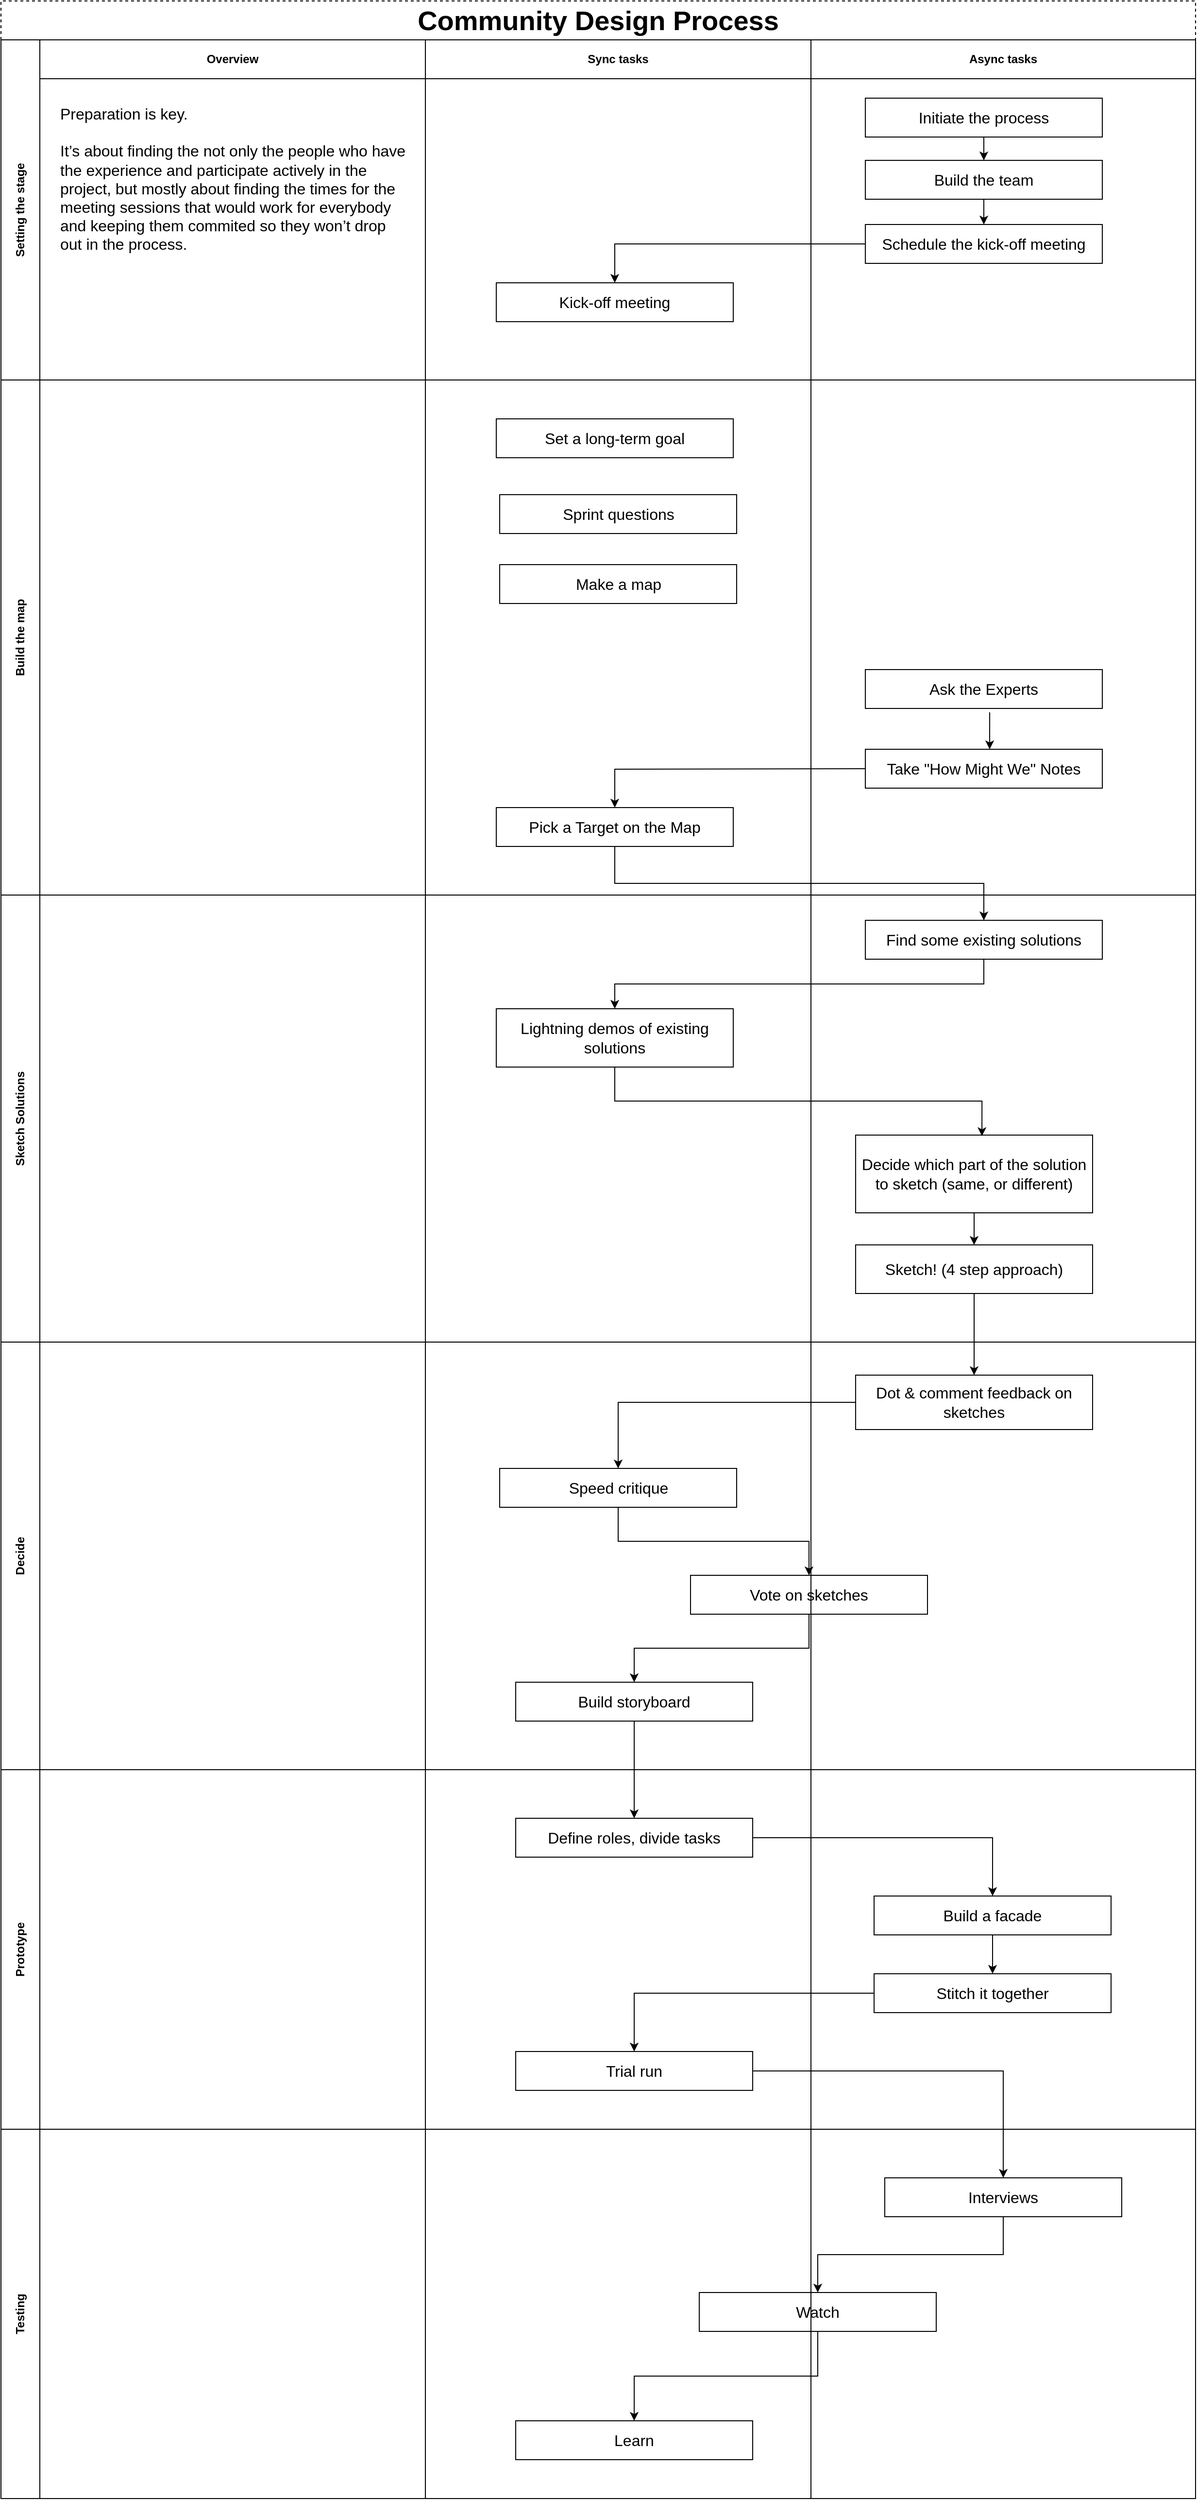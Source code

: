 <mxfile version="13.7.6" type="github">
  <diagram id="Dsz-gqt5UsPoLiR_0gt5" name="Page-1">
    <mxGraphModel dx="1240" dy="1760" grid="1" gridSize="10" guides="1" tooltips="1" connect="1" arrows="1" fold="1" page="1" pageScale="1" pageWidth="827" pageHeight="1169" math="0" shadow="0">
      <root>
        <mxCell id="0" />
        <mxCell id="1" parent="0" />
        <mxCell id="5pwWrits99L5pKd2EafA-10" value="Community Design Process" style="shape=table;childLayout=tableLayout;rowLines=0;columnLines=0;startSize=40;html=1;whiteSpace=wrap;collapsible=0;recursiveResize=0;expand=0;pointerEvents=0;fontStyle=1;align=center;dashed=1;fillColor=none;fontFamily=Helvetica;fontSize=28;" parent="1" vertex="1">
          <mxGeometry x="11" y="-160" width="1230" height="2570.0" as="geometry" />
        </mxCell>
        <mxCell id="5pwWrits99L5pKd2EafA-11" value="&lt;div&gt;Setting the stage&lt;/div&gt;" style="swimlane;horizontal=0;points=[[0,0.5],[1,0.5]];portConstraint=eastwest;startSize=40;html=1;whiteSpace=wrap;collapsible=0;recursiveResize=0;expand=0;pointerEvents=0;fontStyle=1" parent="5pwWrits99L5pKd2EafA-10" vertex="1">
          <mxGeometry y="40" width="1230" height="350" as="geometry" />
        </mxCell>
        <mxCell id="5pwWrits99L5pKd2EafA-14" value="Overview" style="swimlane;connectable=0;startSize=40;html=1;whiteSpace=wrap;collapsible=0;recursiveResize=0;expand=0;pointerEvents=0;" parent="5pwWrits99L5pKd2EafA-11" vertex="1">
          <mxGeometry x="40" width="397" height="350" as="geometry" />
        </mxCell>
        <mxCell id="5pwWrits99L5pKd2EafA-43" value="&lt;div&gt;Preparation is key.&lt;/div&gt;&lt;div&gt;&lt;br&gt;&lt;/div&gt;&lt;div&gt;It’s about finding the not only the people who have the experience and participate actively in the project, but mostly about finding the times for the meeting sessions that would work for everybody and keeping them commited so they won’t drop out in the process.&lt;/div&gt;" style="text;html=1;strokeColor=none;fillColor=none;align=left;verticalAlign=top;whiteSpace=wrap;rounded=0;fontFamily=Helvetica;fontSize=16;horizontal=1;" parent="5pwWrits99L5pKd2EafA-14" vertex="1">
          <mxGeometry x="18.5" y="60" width="360" height="180" as="geometry" />
        </mxCell>
        <mxCell id="5pwWrits99L5pKd2EafA-12" value="Sync tasks" style="swimlane;connectable=0;startSize=40;html=1;whiteSpace=wrap;collapsible=0;recursiveResize=0;expand=0;pointerEvents=0;" parent="5pwWrits99L5pKd2EafA-11" vertex="1">
          <mxGeometry x="437" width="397" height="350" as="geometry" />
        </mxCell>
        <mxCell id="5pwWrits99L5pKd2EafA-41" value="Kick-off meeting" style="rounded=0;whiteSpace=wrap;html=1;fillColor=none;fontFamily=Helvetica;fontSize=16;" parent="5pwWrits99L5pKd2EafA-12" vertex="1">
          <mxGeometry x="73" y="250" width="244" height="40" as="geometry" />
        </mxCell>
        <mxCell id="5pwWrits99L5pKd2EafA-13" value="Async tasks" style="swimlane;connectable=0;startSize=40;html=1;whiteSpace=wrap;collapsible=0;recursiveResize=0;expand=0;pointerEvents=0;" parent="5pwWrits99L5pKd2EafA-11" vertex="1">
          <mxGeometry x="834" width="396" height="350" as="geometry" />
        </mxCell>
        <mxCell id="5pwWrits99L5pKd2EafA-35" value="Initiate the process" style="rounded=0;whiteSpace=wrap;html=1;fillColor=none;fontFamily=Helvetica;fontSize=16;" parent="5pwWrits99L5pKd2EafA-13" vertex="1">
          <mxGeometry x="56" y="60" width="244" height="40" as="geometry" />
        </mxCell>
        <mxCell id="5pwWrits99L5pKd2EafA-36" value="Build the team" style="rounded=0;whiteSpace=wrap;html=1;fillColor=none;fontFamily=Helvetica;fontSize=16;" parent="5pwWrits99L5pKd2EafA-13" vertex="1">
          <mxGeometry x="56" y="124" width="244" height="40" as="geometry" />
        </mxCell>
        <mxCell id="5pwWrits99L5pKd2EafA-37" value="Schedule the kick-off meeting" style="rounded=0;whiteSpace=wrap;html=1;fillColor=none;fontFamily=Helvetica;fontSize=16;" parent="5pwWrits99L5pKd2EafA-13" vertex="1">
          <mxGeometry x="56" y="190" width="244" height="40" as="geometry" />
        </mxCell>
        <mxCell id="5pwWrits99L5pKd2EafA-38" value="" style="endArrow=classic;html=1;fontFamily=Helvetica;fontSize=16;exitX=0.5;exitY=1;exitDx=0;exitDy=0;entryX=0.5;entryY=0;entryDx=0;entryDy=0;" parent="5pwWrits99L5pKd2EafA-13" source="5pwWrits99L5pKd2EafA-35" target="5pwWrits99L5pKd2EafA-36" edge="1">
          <mxGeometry width="50" height="50" relative="1" as="geometry">
            <mxPoint x="-214" y="340" as="sourcePoint" />
            <mxPoint x="-164" y="290" as="targetPoint" />
          </mxGeometry>
        </mxCell>
        <mxCell id="5pwWrits99L5pKd2EafA-39" value="" style="endArrow=classic;html=1;fontFamily=Helvetica;fontSize=16;exitX=0.5;exitY=1;exitDx=0;exitDy=0;entryX=0.5;entryY=0;entryDx=0;entryDy=0;" parent="5pwWrits99L5pKd2EafA-13" source="5pwWrits99L5pKd2EafA-36" target="5pwWrits99L5pKd2EafA-37" edge="1">
          <mxGeometry width="50" height="50" relative="1" as="geometry">
            <mxPoint x="-214" y="340" as="sourcePoint" />
            <mxPoint x="-164" y="290" as="targetPoint" />
          </mxGeometry>
        </mxCell>
        <mxCell id="5pwWrits99L5pKd2EafA-42" style="edgeStyle=orthogonalEdgeStyle;rounded=0;orthogonalLoop=1;jettySize=auto;html=1;fontFamily=Helvetica;fontSize=16;" parent="5pwWrits99L5pKd2EafA-11" source="5pwWrits99L5pKd2EafA-37" target="5pwWrits99L5pKd2EafA-41" edge="1">
          <mxGeometry relative="1" as="geometry" />
        </mxCell>
        <mxCell id="5pwWrits99L5pKd2EafA-15" value="&lt;div&gt;Build the map&lt;/div&gt;" style="swimlane;horizontal=0;points=[[0,0.5],[1,0.5]];portConstraint=eastwest;startSize=40;html=1;whiteSpace=wrap;collapsible=0;recursiveResize=0;expand=0;pointerEvents=0;" parent="5pwWrits99L5pKd2EafA-10" vertex="1">
          <mxGeometry y="390" width="1230" height="530" as="geometry" />
        </mxCell>
        <mxCell id="5pwWrits99L5pKd2EafA-16" value="" style="swimlane;connectable=0;startSize=0;html=1;whiteSpace=wrap;collapsible=0;recursiveResize=0;expand=0;pointerEvents=0;" parent="5pwWrits99L5pKd2EafA-15" vertex="1">
          <mxGeometry x="40" width="397" height="530" as="geometry" />
        </mxCell>
        <mxCell id="5pwWrits99L5pKd2EafA-17" value="" style="swimlane;connectable=0;startSize=0;html=1;whiteSpace=wrap;collapsible=0;recursiveResize=0;expand=0;pointerEvents=0;" parent="5pwWrits99L5pKd2EafA-15" vertex="1">
          <mxGeometry x="437" width="397" height="530" as="geometry" />
        </mxCell>
        <mxCell id="S00J_4SfSphCWk_1wMWL-1" value="Set a long-term goal" style="rounded=0;whiteSpace=wrap;html=1;fillColor=none;fontFamily=Helvetica;fontSize=16;" parent="5pwWrits99L5pKd2EafA-17" vertex="1">
          <mxGeometry x="73" y="40" width="244" height="40" as="geometry" />
        </mxCell>
        <mxCell id="S00J_4SfSphCWk_1wMWL-10" value="&lt;div&gt;Sprint questions&lt;/div&gt;" style="rounded=0;whiteSpace=wrap;html=1;fillColor=none;fontFamily=Helvetica;fontSize=16;" parent="5pwWrits99L5pKd2EafA-17" vertex="1">
          <mxGeometry x="76.5" y="118" width="244" height="40" as="geometry" />
        </mxCell>
        <mxCell id="S00J_4SfSphCWk_1wMWL-12" value="Make a map" style="rounded=0;whiteSpace=wrap;html=1;fillColor=none;fontFamily=Helvetica;fontSize=16;" parent="5pwWrits99L5pKd2EafA-17" vertex="1">
          <mxGeometry x="76.5" y="190" width="244" height="40" as="geometry" />
        </mxCell>
        <mxCell id="S00J_4SfSphCWk_1wMWL-8" value="&lt;div&gt;Pick a Target on the Map&lt;/div&gt;" style="rounded=0;whiteSpace=wrap;html=1;fillColor=none;fontFamily=Helvetica;fontSize=16;" parent="5pwWrits99L5pKd2EafA-17" vertex="1">
          <mxGeometry x="73" y="440" width="244" height="40" as="geometry" />
        </mxCell>
        <mxCell id="S00J_4SfSphCWk_1wMWL-9" style="edgeStyle=orthogonalEdgeStyle;rounded=0;orthogonalLoop=1;jettySize=auto;html=1;fontFamily=Helvetica;fontSize=16;" parent="5pwWrits99L5pKd2EafA-17" target="S00J_4SfSphCWk_1wMWL-8" edge="1">
          <mxGeometry relative="1" as="geometry">
            <mxPoint x="453" y="400" as="sourcePoint" />
          </mxGeometry>
        </mxCell>
        <mxCell id="5pwWrits99L5pKd2EafA-18" value="" style="swimlane;connectable=0;startSize=0;html=1;whiteSpace=wrap;collapsible=0;recursiveResize=0;expand=0;pointerEvents=0;" parent="5pwWrits99L5pKd2EafA-15" vertex="1">
          <mxGeometry x="834" width="396" height="530" as="geometry" />
        </mxCell>
        <mxCell id="S00J_4SfSphCWk_1wMWL-2" value="Ask the Experts" style="rounded=0;whiteSpace=wrap;html=1;fillColor=none;fontFamily=Helvetica;fontSize=16;" parent="5pwWrits99L5pKd2EafA-18" vertex="1">
          <mxGeometry x="56" y="298" width="244" height="40" as="geometry" />
        </mxCell>
        <mxCell id="S00J_4SfSphCWk_1wMWL-7" value="" style="endArrow=classic;html=1;exitX=0.537;exitY=1.1;exitDx=0;exitDy=0;exitPerimeter=0;" parent="5pwWrits99L5pKd2EafA-18" edge="1">
          <mxGeometry width="50" height="50" relative="1" as="geometry">
            <mxPoint x="184.028" y="342" as="sourcePoint" />
            <mxPoint x="184" y="380" as="targetPoint" />
          </mxGeometry>
        </mxCell>
        <mxCell id="S00J_4SfSphCWk_1wMWL-3" value="Take &quot;How Might We&quot; Notes" style="rounded=0;whiteSpace=wrap;html=1;fillColor=none;fontFamily=Helvetica;fontSize=16;" parent="5pwWrits99L5pKd2EafA-18" vertex="1">
          <mxGeometry x="56" y="380" width="244" height="40" as="geometry" />
        </mxCell>
        <mxCell id="5pwWrits99L5pKd2EafA-23" value="&lt;div&gt;Sketch Solutions&lt;/div&gt;" style="swimlane;horizontal=0;points=[[0,0.5],[1,0.5]];portConstraint=eastwest;startSize=40;html=1;whiteSpace=wrap;collapsible=0;recursiveResize=0;expand=0;pointerEvents=0;" parent="5pwWrits99L5pKd2EafA-10" vertex="1">
          <mxGeometry y="920" width="1230" height="460" as="geometry" />
        </mxCell>
        <mxCell id="5pwWrits99L5pKd2EafA-24" value="" style="swimlane;connectable=0;startSize=0;html=1;whiteSpace=wrap;collapsible=0;recursiveResize=0;expand=0;pointerEvents=0;" parent="5pwWrits99L5pKd2EafA-23" vertex="1">
          <mxGeometry x="40" width="397" height="460" as="geometry" />
        </mxCell>
        <mxCell id="5pwWrits99L5pKd2EafA-25" value="" style="swimlane;connectable=0;startSize=0;html=1;whiteSpace=wrap;collapsible=0;recursiveResize=0;expand=0;pointerEvents=0;" parent="5pwWrits99L5pKd2EafA-23" vertex="1">
          <mxGeometry x="437" width="397" height="460" as="geometry" />
        </mxCell>
        <mxCell id="uH_fdu7wHnfuqTEzQYl--19" value="&lt;div&gt;Lightning demos of existing solutions&lt;/div&gt;" style="rounded=0;whiteSpace=wrap;html=1;fillColor=none;fontFamily=Helvetica;fontSize=16;" parent="5pwWrits99L5pKd2EafA-25" vertex="1">
          <mxGeometry x="73" y="117" width="244" height="60" as="geometry" />
        </mxCell>
        <mxCell id="5pwWrits99L5pKd2EafA-26" value="" style="swimlane;connectable=0;startSize=0;html=1;whiteSpace=wrap;collapsible=0;recursiveResize=0;expand=0;pointerEvents=0;" parent="5pwWrits99L5pKd2EafA-23" vertex="1">
          <mxGeometry x="834" width="396" height="460" as="geometry" />
        </mxCell>
        <mxCell id="uH_fdu7wHnfuqTEzQYl--17" value="&lt;div&gt;Find some existing solutions&lt;/div&gt;" style="rounded=0;whiteSpace=wrap;html=1;fillColor=none;fontFamily=Helvetica;fontSize=16;" parent="5pwWrits99L5pKd2EafA-26" vertex="1">
          <mxGeometry x="56" y="26" width="244" height="40" as="geometry" />
        </mxCell>
        <mxCell id="uH_fdu7wHnfuqTEzQYl--25" style="edgeStyle=orthogonalEdgeStyle;rounded=0;orthogonalLoop=1;jettySize=auto;html=1;entryX=0.5;entryY=0;entryDx=0;entryDy=0;" parent="5pwWrits99L5pKd2EafA-26" source="uH_fdu7wHnfuqTEzQYl--22" target="uH_fdu7wHnfuqTEzQYl--24" edge="1">
          <mxGeometry relative="1" as="geometry" />
        </mxCell>
        <mxCell id="uH_fdu7wHnfuqTEzQYl--22" value="&lt;div&gt;Decide which part of the solution to sketch (same, or different)&lt;br&gt;&lt;/div&gt;" style="rounded=0;whiteSpace=wrap;html=1;fillColor=none;fontFamily=Helvetica;fontSize=16;" parent="5pwWrits99L5pKd2EafA-26" vertex="1">
          <mxGeometry x="46" y="247" width="244" height="80" as="geometry" />
        </mxCell>
        <mxCell id="uH_fdu7wHnfuqTEzQYl--24" value="&lt;div&gt;Sketch! (4 step approach)&lt;br&gt;&lt;/div&gt;" style="rounded=0;whiteSpace=wrap;html=1;fillColor=none;fontFamily=Helvetica;fontSize=16;" parent="5pwWrits99L5pKd2EafA-26" vertex="1">
          <mxGeometry x="46" y="360" width="244" height="50" as="geometry" />
        </mxCell>
        <mxCell id="uH_fdu7wHnfuqTEzQYl--20" style="edgeStyle=orthogonalEdgeStyle;rounded=0;orthogonalLoop=1;jettySize=auto;html=1;exitX=0.5;exitY=1;exitDx=0;exitDy=0;" parent="5pwWrits99L5pKd2EafA-23" source="uH_fdu7wHnfuqTEzQYl--17" target="uH_fdu7wHnfuqTEzQYl--19" edge="1">
          <mxGeometry relative="1" as="geometry" />
        </mxCell>
        <mxCell id="uH_fdu7wHnfuqTEzQYl--23" style="edgeStyle=orthogonalEdgeStyle;rounded=0;orthogonalLoop=1;jettySize=auto;html=1;exitX=0.5;exitY=1;exitDx=0;exitDy=0;entryX=0.533;entryY=0.013;entryDx=0;entryDy=0;entryPerimeter=0;" parent="5pwWrits99L5pKd2EafA-23" source="uH_fdu7wHnfuqTEzQYl--19" target="uH_fdu7wHnfuqTEzQYl--22" edge="1">
          <mxGeometry relative="1" as="geometry" />
        </mxCell>
        <mxCell id="uH_fdu7wHnfuqTEzQYl--1" value="&lt;div&gt;Decide&lt;/div&gt;" style="swimlane;horizontal=0;points=[[0,0.5],[1,0.5]];portConstraint=eastwest;startSize=40;html=1;whiteSpace=wrap;collapsible=0;recursiveResize=0;expand=0;pointerEvents=0;" parent="5pwWrits99L5pKd2EafA-10" vertex="1">
          <mxGeometry y="1380" width="1230" height="440" as="geometry" />
        </mxCell>
        <mxCell id="uH_fdu7wHnfuqTEzQYl--2" value="" style="swimlane;connectable=0;startSize=0;html=1;whiteSpace=wrap;collapsible=0;recursiveResize=0;expand=0;pointerEvents=0;" parent="uH_fdu7wHnfuqTEzQYl--1" vertex="1">
          <mxGeometry x="40" width="397" height="440" as="geometry" />
        </mxCell>
        <mxCell id="uH_fdu7wHnfuqTEzQYl--3" value="" style="swimlane;connectable=0;startSize=0;html=1;whiteSpace=wrap;collapsible=0;recursiveResize=0;expand=0;pointerEvents=0;" parent="uH_fdu7wHnfuqTEzQYl--1" vertex="1">
          <mxGeometry x="437" width="397" height="440" as="geometry" />
        </mxCell>
        <mxCell id="uH_fdu7wHnfuqTEzQYl--69" value="Speed critique" style="rounded=0;whiteSpace=wrap;html=1;fillColor=none;fontFamily=Helvetica;fontSize=16;" parent="uH_fdu7wHnfuqTEzQYl--3" vertex="1">
          <mxGeometry x="76.5" y="130" width="244" height="40" as="geometry" />
        </mxCell>
        <mxCell id="uH_fdu7wHnfuqTEzQYl--74" value="Vote on sketches" style="rounded=0;whiteSpace=wrap;html=1;fillColor=none;fontFamily=Helvetica;fontSize=16;" parent="uH_fdu7wHnfuqTEzQYl--3" vertex="1">
          <mxGeometry x="273" y="240" width="244" height="40" as="geometry" />
        </mxCell>
        <mxCell id="uH_fdu7wHnfuqTEzQYl--76" value="Build storyboard" style="rounded=0;whiteSpace=wrap;html=1;fillColor=none;fontFamily=Helvetica;fontSize=16;" parent="uH_fdu7wHnfuqTEzQYl--3" vertex="1">
          <mxGeometry x="93" y="350" width="244" height="40" as="geometry" />
        </mxCell>
        <mxCell id="uH_fdu7wHnfuqTEzQYl--75" style="edgeStyle=orthogonalEdgeStyle;rounded=0;orthogonalLoop=1;jettySize=auto;html=1;entryX=0.5;entryY=0;entryDx=0;entryDy=0;" parent="uH_fdu7wHnfuqTEzQYl--3" source="uH_fdu7wHnfuqTEzQYl--69" target="uH_fdu7wHnfuqTEzQYl--74" edge="1">
          <mxGeometry relative="1" as="geometry" />
        </mxCell>
        <mxCell id="uH_fdu7wHnfuqTEzQYl--77" style="edgeStyle=orthogonalEdgeStyle;rounded=0;orthogonalLoop=1;jettySize=auto;html=1;" parent="uH_fdu7wHnfuqTEzQYl--3" source="uH_fdu7wHnfuqTEzQYl--74" target="uH_fdu7wHnfuqTEzQYl--76" edge="1">
          <mxGeometry relative="1" as="geometry" />
        </mxCell>
        <mxCell id="uH_fdu7wHnfuqTEzQYl--4" value="" style="swimlane;connectable=0;startSize=0;html=1;whiteSpace=wrap;collapsible=0;recursiveResize=0;expand=0;pointerEvents=0;" parent="uH_fdu7wHnfuqTEzQYl--1" vertex="1">
          <mxGeometry x="834" width="396" height="440" as="geometry" />
        </mxCell>
        <mxCell id="uH_fdu7wHnfuqTEzQYl--26" value="Dot &amp;amp; comment feedback on sketches" style="rounded=0;whiteSpace=wrap;html=1;fillColor=none;fontFamily=Helvetica;fontSize=16;" parent="uH_fdu7wHnfuqTEzQYl--4" vertex="1">
          <mxGeometry x="46" y="34" width="244" height="56" as="geometry" />
        </mxCell>
        <mxCell id="uH_fdu7wHnfuqTEzQYl--72" style="edgeStyle=orthogonalEdgeStyle;rounded=0;orthogonalLoop=1;jettySize=auto;html=1;entryX=0.5;entryY=0;entryDx=0;entryDy=0;" parent="uH_fdu7wHnfuqTEzQYl--1" source="uH_fdu7wHnfuqTEzQYl--26" target="uH_fdu7wHnfuqTEzQYl--69" edge="1">
          <mxGeometry relative="1" as="geometry" />
        </mxCell>
        <mxCell id="SDPMVja4vJ9sk6AtpjEV-4" value="&lt;div&gt;Prototype&lt;/div&gt;" style="swimlane;horizontal=0;points=[[0,0.5],[1,0.5]];portConstraint=eastwest;startSize=40;html=1;whiteSpace=wrap;collapsible=0;recursiveResize=0;expand=0;pointerEvents=0;" vertex="1" parent="5pwWrits99L5pKd2EafA-10">
          <mxGeometry y="1820" width="1230" height="370" as="geometry" />
        </mxCell>
        <mxCell id="SDPMVja4vJ9sk6AtpjEV-5" style="swimlane;connectable=0;startSize=0;html=1;whiteSpace=wrap;collapsible=0;recursiveResize=0;expand=0;pointerEvents=0;" vertex="1" parent="SDPMVja4vJ9sk6AtpjEV-4">
          <mxGeometry x="40" width="397" height="370" as="geometry" />
        </mxCell>
        <mxCell id="SDPMVja4vJ9sk6AtpjEV-6" style="swimlane;connectable=0;startSize=0;html=1;whiteSpace=wrap;collapsible=0;recursiveResize=0;expand=0;pointerEvents=0;" vertex="1" parent="SDPMVja4vJ9sk6AtpjEV-4">
          <mxGeometry x="437" width="397" height="370" as="geometry" />
        </mxCell>
        <mxCell id="SDPMVja4vJ9sk6AtpjEV-8" value="Define roles, divide tasks" style="rounded=0;whiteSpace=wrap;html=1;fillColor=none;fontFamily=Helvetica;fontSize=16;" vertex="1" parent="SDPMVja4vJ9sk6AtpjEV-6">
          <mxGeometry x="93" y="50" width="244" height="40" as="geometry" />
        </mxCell>
        <mxCell id="SDPMVja4vJ9sk6AtpjEV-23" value="&lt;div&gt;Trial run&lt;/div&gt;" style="rounded=0;whiteSpace=wrap;html=1;fillColor=none;fontFamily=Helvetica;fontSize=16;" vertex="1" parent="SDPMVja4vJ9sk6AtpjEV-6">
          <mxGeometry x="93" y="290" width="244" height="40" as="geometry" />
        </mxCell>
        <mxCell id="SDPMVja4vJ9sk6AtpjEV-7" style="swimlane;connectable=0;startSize=0;html=1;whiteSpace=wrap;collapsible=0;recursiveResize=0;expand=0;pointerEvents=0;" vertex="1" parent="SDPMVja4vJ9sk6AtpjEV-4">
          <mxGeometry x="834" width="396" height="370" as="geometry" />
        </mxCell>
        <mxCell id="SDPMVja4vJ9sk6AtpjEV-20" value="" style="endArrow=classic;html=1;entryX=0.5;entryY=0;entryDx=0;entryDy=0;exitX=0.5;exitY=1;exitDx=0;exitDy=0;" edge="1" parent="SDPMVja4vJ9sk6AtpjEV-7" source="SDPMVja4vJ9sk6AtpjEV-27" target="SDPMVja4vJ9sk6AtpjEV-10">
          <mxGeometry width="50" height="50" relative="1" as="geometry">
            <mxPoint x="168" y="178" as="sourcePoint" />
            <mxPoint x="315" y="230" as="targetPoint" />
          </mxGeometry>
        </mxCell>
        <mxCell id="SDPMVja4vJ9sk6AtpjEV-27" value="&lt;div&gt;Build a facade&lt;br&gt;&lt;/div&gt;" style="rounded=0;whiteSpace=wrap;html=1;fillColor=none;fontFamily=Helvetica;fontSize=16;" vertex="1" parent="SDPMVja4vJ9sk6AtpjEV-7">
          <mxGeometry x="65" y="130" width="244" height="40" as="geometry" />
        </mxCell>
        <mxCell id="SDPMVja4vJ9sk6AtpjEV-10" value="&lt;div&gt;Stitch it together&lt;/div&gt;" style="rounded=0;whiteSpace=wrap;html=1;fillColor=none;fontFamily=Helvetica;fontSize=16;" vertex="1" parent="SDPMVja4vJ9sk6AtpjEV-7">
          <mxGeometry x="65" y="210" width="244" height="40" as="geometry" />
        </mxCell>
        <mxCell id="SDPMVja4vJ9sk6AtpjEV-24" value="" style="edgeStyle=orthogonalEdgeStyle;rounded=0;orthogonalLoop=1;jettySize=auto;html=1;" edge="1" parent="SDPMVja4vJ9sk6AtpjEV-4" source="SDPMVja4vJ9sk6AtpjEV-10" target="SDPMVja4vJ9sk6AtpjEV-23">
          <mxGeometry relative="1" as="geometry" />
        </mxCell>
        <mxCell id="SDPMVja4vJ9sk6AtpjEV-28" value="" style="edgeStyle=orthogonalEdgeStyle;rounded=0;orthogonalLoop=1;jettySize=auto;html=1;" edge="1" parent="SDPMVja4vJ9sk6AtpjEV-4" source="SDPMVja4vJ9sk6AtpjEV-8" target="SDPMVja4vJ9sk6AtpjEV-27">
          <mxGeometry relative="1" as="geometry" />
        </mxCell>
        <mxCell id="SDPMVja4vJ9sk6AtpjEV-12" value="&lt;div&gt;Testing&lt;/div&gt;" style="swimlane;horizontal=0;points=[[0,0.5],[1,0.5]];portConstraint=eastwest;startSize=40;html=1;whiteSpace=wrap;collapsible=0;recursiveResize=0;expand=0;pointerEvents=0;" vertex="1" parent="5pwWrits99L5pKd2EafA-10">
          <mxGeometry y="2190" width="1230" height="380" as="geometry" />
        </mxCell>
        <mxCell id="SDPMVja4vJ9sk6AtpjEV-13" style="swimlane;connectable=0;startSize=0;html=1;whiteSpace=wrap;collapsible=0;recursiveResize=0;expand=0;pointerEvents=0;" vertex="1" parent="SDPMVja4vJ9sk6AtpjEV-12">
          <mxGeometry x="40" width="397" height="380" as="geometry" />
        </mxCell>
        <mxCell id="SDPMVja4vJ9sk6AtpjEV-14" style="swimlane;connectable=0;startSize=0;html=1;whiteSpace=wrap;collapsible=0;recursiveResize=0;expand=0;pointerEvents=0;" vertex="1" parent="SDPMVja4vJ9sk6AtpjEV-12">
          <mxGeometry x="437" width="397" height="380" as="geometry" />
        </mxCell>
        <mxCell id="SDPMVja4vJ9sk6AtpjEV-35" value="" style="edgeStyle=orthogonalEdgeStyle;rounded=0;orthogonalLoop=1;jettySize=auto;html=1;" edge="1" parent="SDPMVja4vJ9sk6AtpjEV-14" source="SDPMVja4vJ9sk6AtpjEV-32" target="SDPMVja4vJ9sk6AtpjEV-34">
          <mxGeometry relative="1" as="geometry" />
        </mxCell>
        <mxCell id="SDPMVja4vJ9sk6AtpjEV-32" value="Watch" style="rounded=0;whiteSpace=wrap;html=1;fillColor=none;fontFamily=Helvetica;fontSize=16;" vertex="1" parent="SDPMVja4vJ9sk6AtpjEV-14">
          <mxGeometry x="282" y="168" width="244" height="40" as="geometry" />
        </mxCell>
        <mxCell id="SDPMVja4vJ9sk6AtpjEV-34" value="Learn" style="rounded=0;whiteSpace=wrap;html=1;fillColor=none;fontFamily=Helvetica;fontSize=16;" vertex="1" parent="SDPMVja4vJ9sk6AtpjEV-14">
          <mxGeometry x="93" y="300" width="244" height="40" as="geometry" />
        </mxCell>
        <mxCell id="SDPMVja4vJ9sk6AtpjEV-15" style="swimlane;connectable=0;startSize=0;html=1;whiteSpace=wrap;collapsible=0;recursiveResize=0;expand=0;pointerEvents=0;" vertex="1" parent="SDPMVja4vJ9sk6AtpjEV-12">
          <mxGeometry x="834" width="396" height="380" as="geometry" />
        </mxCell>
        <mxCell id="SDPMVja4vJ9sk6AtpjEV-30" value="Interviews" style="rounded=0;whiteSpace=wrap;html=1;fillColor=none;fontFamily=Helvetica;fontSize=16;" vertex="1" parent="SDPMVja4vJ9sk6AtpjEV-15">
          <mxGeometry x="76" y="50" width="244" height="40" as="geometry" />
        </mxCell>
        <mxCell id="SDPMVja4vJ9sk6AtpjEV-33" value="" style="edgeStyle=orthogonalEdgeStyle;rounded=0;orthogonalLoop=1;jettySize=auto;html=1;" edge="1" parent="SDPMVja4vJ9sk6AtpjEV-12" source="SDPMVja4vJ9sk6AtpjEV-30" target="SDPMVja4vJ9sk6AtpjEV-32">
          <mxGeometry relative="1" as="geometry" />
        </mxCell>
        <mxCell id="uH_fdu7wHnfuqTEzQYl--21" style="edgeStyle=orthogonalEdgeStyle;rounded=0;orthogonalLoop=1;jettySize=auto;html=1;exitX=0.5;exitY=1;exitDx=0;exitDy=0;entryX=0.5;entryY=0;entryDx=0;entryDy=0;" parent="5pwWrits99L5pKd2EafA-10" source="S00J_4SfSphCWk_1wMWL-8" target="uH_fdu7wHnfuqTEzQYl--17" edge="1">
          <mxGeometry relative="1" as="geometry" />
        </mxCell>
        <mxCell id="uH_fdu7wHnfuqTEzQYl--73" style="edgeStyle=orthogonalEdgeStyle;rounded=0;orthogonalLoop=1;jettySize=auto;html=1;entryX=0.5;entryY=0;entryDx=0;entryDy=0;" parent="5pwWrits99L5pKd2EafA-10" source="uH_fdu7wHnfuqTEzQYl--24" target="uH_fdu7wHnfuqTEzQYl--26" edge="1">
          <mxGeometry relative="1" as="geometry" />
        </mxCell>
        <mxCell id="SDPMVja4vJ9sk6AtpjEV-16" value="" style="endArrow=classic;html=1;exitX=0.5;exitY=1;exitDx=0;exitDy=0;entryX=0.5;entryY=0;entryDx=0;entryDy=0;" edge="1" parent="5pwWrits99L5pKd2EafA-10" source="uH_fdu7wHnfuqTEzQYl--76" target="SDPMVja4vJ9sk6AtpjEV-8">
          <mxGeometry width="50" height="50" relative="1" as="geometry">
            <mxPoint x="509" y="1960" as="sourcePoint" />
            <mxPoint x="559" y="1910" as="targetPoint" />
          </mxGeometry>
        </mxCell>
        <mxCell id="SDPMVja4vJ9sk6AtpjEV-31" value="" style="edgeStyle=orthogonalEdgeStyle;rounded=0;orthogonalLoop=1;jettySize=auto;html=1;" edge="1" parent="5pwWrits99L5pKd2EafA-10" source="SDPMVja4vJ9sk6AtpjEV-23" target="SDPMVja4vJ9sk6AtpjEV-30">
          <mxGeometry relative="1" as="geometry" />
        </mxCell>
      </root>
    </mxGraphModel>
  </diagram>
</mxfile>
